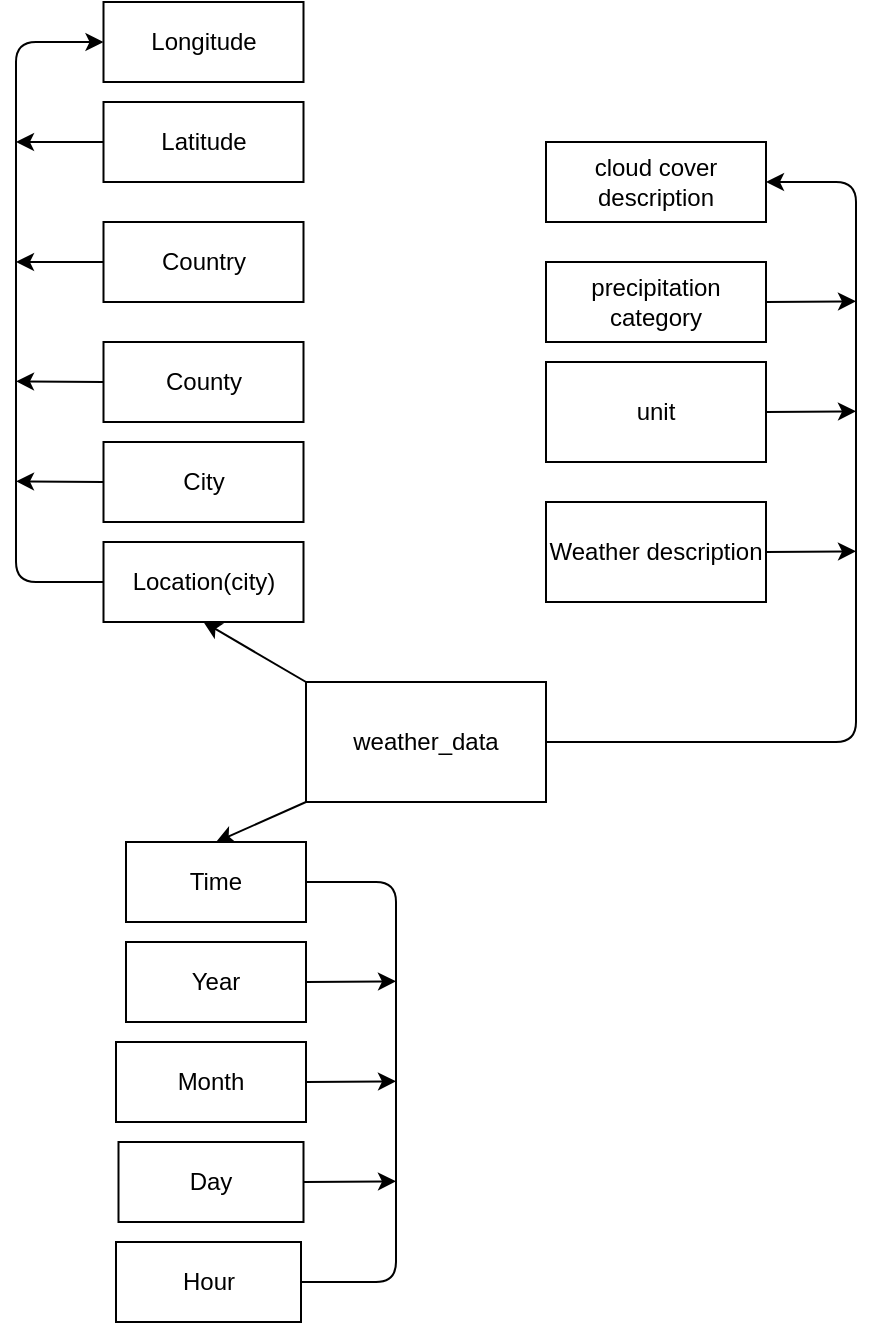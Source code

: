 <mxfile>
    <diagram id="fI7oLFySOfTy2CCk3wr5" name="Page-1">
        <mxGraphModel dx="1972" dy="1690" grid="1" gridSize="10" guides="1" tooltips="1" connect="1" arrows="1" fold="1" page="1" pageScale="1" pageWidth="850" pageHeight="1100" math="0" shadow="0">
            <root>
                <mxCell id="0"/>
                <mxCell id="1" parent="0"/>
                <mxCell id="23" style="edgeStyle=none;html=1;exitX=0;exitY=0;exitDx=0;exitDy=0;entryX=0.5;entryY=1;entryDx=0;entryDy=0;" edge="1" parent="1" source="2" target="17">
                    <mxGeometry relative="1" as="geometry"/>
                </mxCell>
                <mxCell id="27" style="edgeStyle=none;html=1;exitX=0;exitY=1;exitDx=0;exitDy=0;entryX=0.5;entryY=0;entryDx=0;entryDy=0;" edge="1" parent="1" source="2" target="3">
                    <mxGeometry relative="1" as="geometry"/>
                </mxCell>
                <mxCell id="2" value="weather_data" style="whiteSpace=wrap;html=1;" vertex="1" parent="1">
                    <mxGeometry x="375" y="160" width="120" height="60" as="geometry"/>
                </mxCell>
                <mxCell id="28" style="edgeStyle=none;html=1;exitX=1;exitY=0.5;exitDx=0;exitDy=0;" edge="1" parent="1" source="3">
                    <mxGeometry relative="1" as="geometry">
                        <mxPoint x="360" y="460" as="targetPoint"/>
                        <Array as="points">
                            <mxPoint x="420" y="260"/>
                            <mxPoint x="420" y="460"/>
                        </Array>
                    </mxGeometry>
                </mxCell>
                <mxCell id="3" value="Time" style="whiteSpace=wrap;html=1;" vertex="1" parent="1">
                    <mxGeometry x="285" y="240" width="90" height="40" as="geometry"/>
                </mxCell>
                <mxCell id="31" style="edgeStyle=none;html=1;exitX=1;exitY=0.5;exitDx=0;exitDy=0;" edge="1" parent="1" source="4">
                    <mxGeometry relative="1" as="geometry">
                        <mxPoint x="420" y="309.667" as="targetPoint"/>
                    </mxGeometry>
                </mxCell>
                <mxCell id="4" value="Year&lt;br&gt;" style="whiteSpace=wrap;html=1;" vertex="1" parent="1">
                    <mxGeometry x="285" y="290" width="90" height="40" as="geometry"/>
                </mxCell>
                <mxCell id="30" style="edgeStyle=none;html=1;exitX=1;exitY=0.5;exitDx=0;exitDy=0;" edge="1" parent="1" source="5">
                    <mxGeometry relative="1" as="geometry">
                        <mxPoint x="420" y="359.667" as="targetPoint"/>
                    </mxGeometry>
                </mxCell>
                <mxCell id="5" value="Month" style="whiteSpace=wrap;html=1;" vertex="1" parent="1">
                    <mxGeometry x="280" y="340" width="95" height="40" as="geometry"/>
                </mxCell>
                <mxCell id="29" style="edgeStyle=none;html=1;exitX=1;exitY=0.5;exitDx=0;exitDy=0;" edge="1" parent="1" source="6">
                    <mxGeometry relative="1" as="geometry">
                        <mxPoint x="420" y="409.667" as="targetPoint"/>
                    </mxGeometry>
                </mxCell>
                <mxCell id="6" value="Day" style="whiteSpace=wrap;html=1;" vertex="1" parent="1">
                    <mxGeometry x="281.25" y="390" width="92.5" height="40" as="geometry"/>
                </mxCell>
                <mxCell id="26" style="edgeStyle=none;html=1;exitX=0;exitY=0.5;exitDx=0;exitDy=0;" edge="1" parent="1" source="8">
                    <mxGeometry relative="1" as="geometry">
                        <mxPoint x="230" y="59.667" as="targetPoint"/>
                    </mxGeometry>
                </mxCell>
                <mxCell id="8" value="City" style="whiteSpace=wrap;html=1;" vertex="1" parent="1">
                    <mxGeometry x="273.75" y="40" width="100" height="40" as="geometry"/>
                </mxCell>
                <mxCell id="25" style="edgeStyle=none;html=1;exitX=0;exitY=0.5;exitDx=0;exitDy=0;" edge="1" parent="1" source="9">
                    <mxGeometry relative="1" as="geometry">
                        <mxPoint x="230" y="9.667" as="targetPoint"/>
                    </mxGeometry>
                </mxCell>
                <mxCell id="9" value="County" style="whiteSpace=wrap;html=1;" vertex="1" parent="1">
                    <mxGeometry x="273.75" y="-10" width="100" height="40" as="geometry"/>
                </mxCell>
                <mxCell id="39" style="edgeStyle=none;html=1;exitX=0;exitY=0.5;exitDx=0;exitDy=0;" edge="1" parent="1" source="10">
                    <mxGeometry relative="1" as="geometry">
                        <mxPoint x="230" y="-50" as="targetPoint"/>
                    </mxGeometry>
                </mxCell>
                <mxCell id="10" value="Country" style="whiteSpace=wrap;html=1;" vertex="1" parent="1">
                    <mxGeometry x="273.75" y="-70" width="100" height="40" as="geometry"/>
                </mxCell>
                <mxCell id="20" style="edgeStyle=none;html=1;exitX=1;exitY=0.5;exitDx=0;exitDy=0;entryX=1;entryY=0.5;entryDx=0;entryDy=0;" edge="1" parent="1" source="2" target="18">
                    <mxGeometry relative="1" as="geometry">
                        <mxPoint x="650" y="-90" as="targetPoint"/>
                        <Array as="points">
                            <mxPoint x="650" y="190"/>
                            <mxPoint x="650" y="-90"/>
                        </Array>
                    </mxGeometry>
                </mxCell>
                <mxCell id="33" style="edgeStyle=none;html=1;exitX=1;exitY=0.5;exitDx=0;exitDy=0;" edge="1" parent="1" source="12">
                    <mxGeometry relative="1" as="geometry">
                        <mxPoint x="650" y="94.667" as="targetPoint"/>
                    </mxGeometry>
                </mxCell>
                <mxCell id="12" value="Weather description" style="whiteSpace=wrap;html=1;" vertex="1" parent="1">
                    <mxGeometry x="495" y="70" width="110" height="50" as="geometry"/>
                </mxCell>
                <mxCell id="22" style="edgeStyle=none;html=1;exitX=1;exitY=0.5;exitDx=0;exitDy=0;" edge="1" parent="1" source="13">
                    <mxGeometry relative="1" as="geometry">
                        <mxPoint x="650" y="24.667" as="targetPoint"/>
                    </mxGeometry>
                </mxCell>
                <mxCell id="13" value="unit" style="whiteSpace=wrap;html=1;" vertex="1" parent="1">
                    <mxGeometry x="495" width="110" height="50" as="geometry"/>
                </mxCell>
                <mxCell id="21" style="edgeStyle=none;html=1;exitX=1;exitY=0.5;exitDx=0;exitDy=0;" edge="1" parent="1" source="15">
                    <mxGeometry relative="1" as="geometry">
                        <mxPoint x="650" y="-30.333" as="targetPoint"/>
                    </mxGeometry>
                </mxCell>
                <mxCell id="15" value="precipitation category" style="whiteSpace=wrap;html=1;" vertex="1" parent="1">
                    <mxGeometry x="495" y="-50" width="110" height="40" as="geometry"/>
                </mxCell>
                <mxCell id="24" style="edgeStyle=none;html=1;exitX=0;exitY=0.5;exitDx=0;exitDy=0;entryX=0;entryY=0.5;entryDx=0;entryDy=0;" edge="1" parent="1" source="17" target="36">
                    <mxGeometry relative="1" as="geometry">
                        <mxPoint x="200" y="-50" as="targetPoint"/>
                        <Array as="points">
                            <mxPoint x="230" y="110"/>
                            <mxPoint x="230" y="-160"/>
                        </Array>
                    </mxGeometry>
                </mxCell>
                <mxCell id="17" value="Location(city)" style="whiteSpace=wrap;html=1;" vertex="1" parent="1">
                    <mxGeometry x="273.75" y="90" width="100" height="40" as="geometry"/>
                </mxCell>
                <mxCell id="18" value="cloud cover description" style="whiteSpace=wrap;html=1;" vertex="1" parent="1">
                    <mxGeometry x="495" y="-110" width="110" height="40" as="geometry"/>
                </mxCell>
                <mxCell id="38" style="edgeStyle=none;html=1;exitX=0;exitY=0.5;exitDx=0;exitDy=0;" edge="1" parent="1" source="35">
                    <mxGeometry relative="1" as="geometry">
                        <mxPoint x="230" y="-110" as="targetPoint"/>
                    </mxGeometry>
                </mxCell>
                <mxCell id="35" value="Latitude" style="whiteSpace=wrap;html=1;" vertex="1" parent="1">
                    <mxGeometry x="273.75" y="-130" width="100" height="40" as="geometry"/>
                </mxCell>
                <mxCell id="36" value="Longitude" style="whiteSpace=wrap;html=1;" vertex="1" parent="1">
                    <mxGeometry x="273.75" y="-180" width="100" height="40" as="geometry"/>
                </mxCell>
                <mxCell id="40" value="Hour" style="whiteSpace=wrap;html=1;" vertex="1" parent="1">
                    <mxGeometry x="280" y="440" width="92.5" height="40" as="geometry"/>
                </mxCell>
            </root>
        </mxGraphModel>
    </diagram>
</mxfile>
